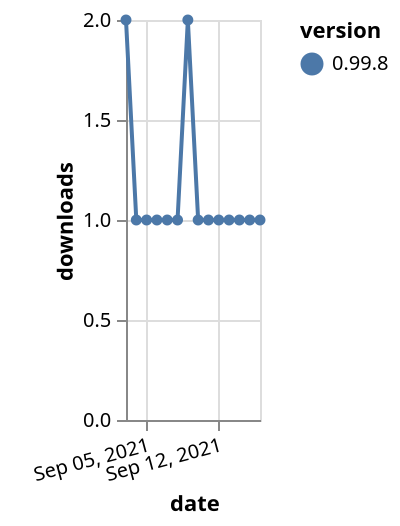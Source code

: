 {"$schema": "https://vega.github.io/schema/vega-lite/v5.json", "description": "A simple bar chart with embedded data.", "data": {"values": [{"date": "2021-09-03", "total": 113, "delta": 2, "version": "0.99.8"}, {"date": "2021-09-04", "total": 114, "delta": 1, "version": "0.99.8"}, {"date": "2021-09-05", "total": 115, "delta": 1, "version": "0.99.8"}, {"date": "2021-09-06", "total": 116, "delta": 1, "version": "0.99.8"}, {"date": "2021-09-07", "total": 117, "delta": 1, "version": "0.99.8"}, {"date": "2021-09-08", "total": 118, "delta": 1, "version": "0.99.8"}, {"date": "2021-09-09", "total": 120, "delta": 2, "version": "0.99.8"}, {"date": "2021-09-10", "total": 121, "delta": 1, "version": "0.99.8"}, {"date": "2021-09-11", "total": 122, "delta": 1, "version": "0.99.8"}, {"date": "2021-09-12", "total": 123, "delta": 1, "version": "0.99.8"}, {"date": "2021-09-13", "total": 124, "delta": 1, "version": "0.99.8"}, {"date": "2021-09-14", "total": 125, "delta": 1, "version": "0.99.8"}, {"date": "2021-09-15", "total": 126, "delta": 1, "version": "0.99.8"}, {"date": "2021-09-16", "total": 127, "delta": 1, "version": "0.99.8"}]}, "width": "container", "mark": {"type": "line", "point": {"filled": true}}, "encoding": {"x": {"field": "date", "type": "temporal", "timeUnit": "yearmonthdate", "title": "date", "axis": {"labelAngle": -15}}, "y": {"field": "delta", "type": "quantitative", "title": "downloads"}, "color": {"field": "version", "type": "nominal"}, "tooltip": {"field": "delta"}}}
